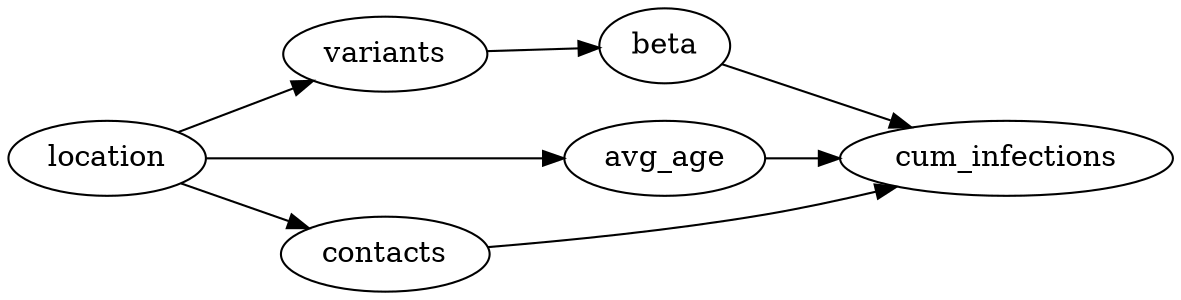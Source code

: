 digraph CausalDAG {
    rankdir=LR;
    "variants" -> "beta";
    "beta" -> "cum_infections";
    "location" -> "variants";
    "location" -> "avg_age";
    "location" -> "contacts";
    "contacts" -> "cum_infections";
    "avg_age" -> "cum_infections";
}
